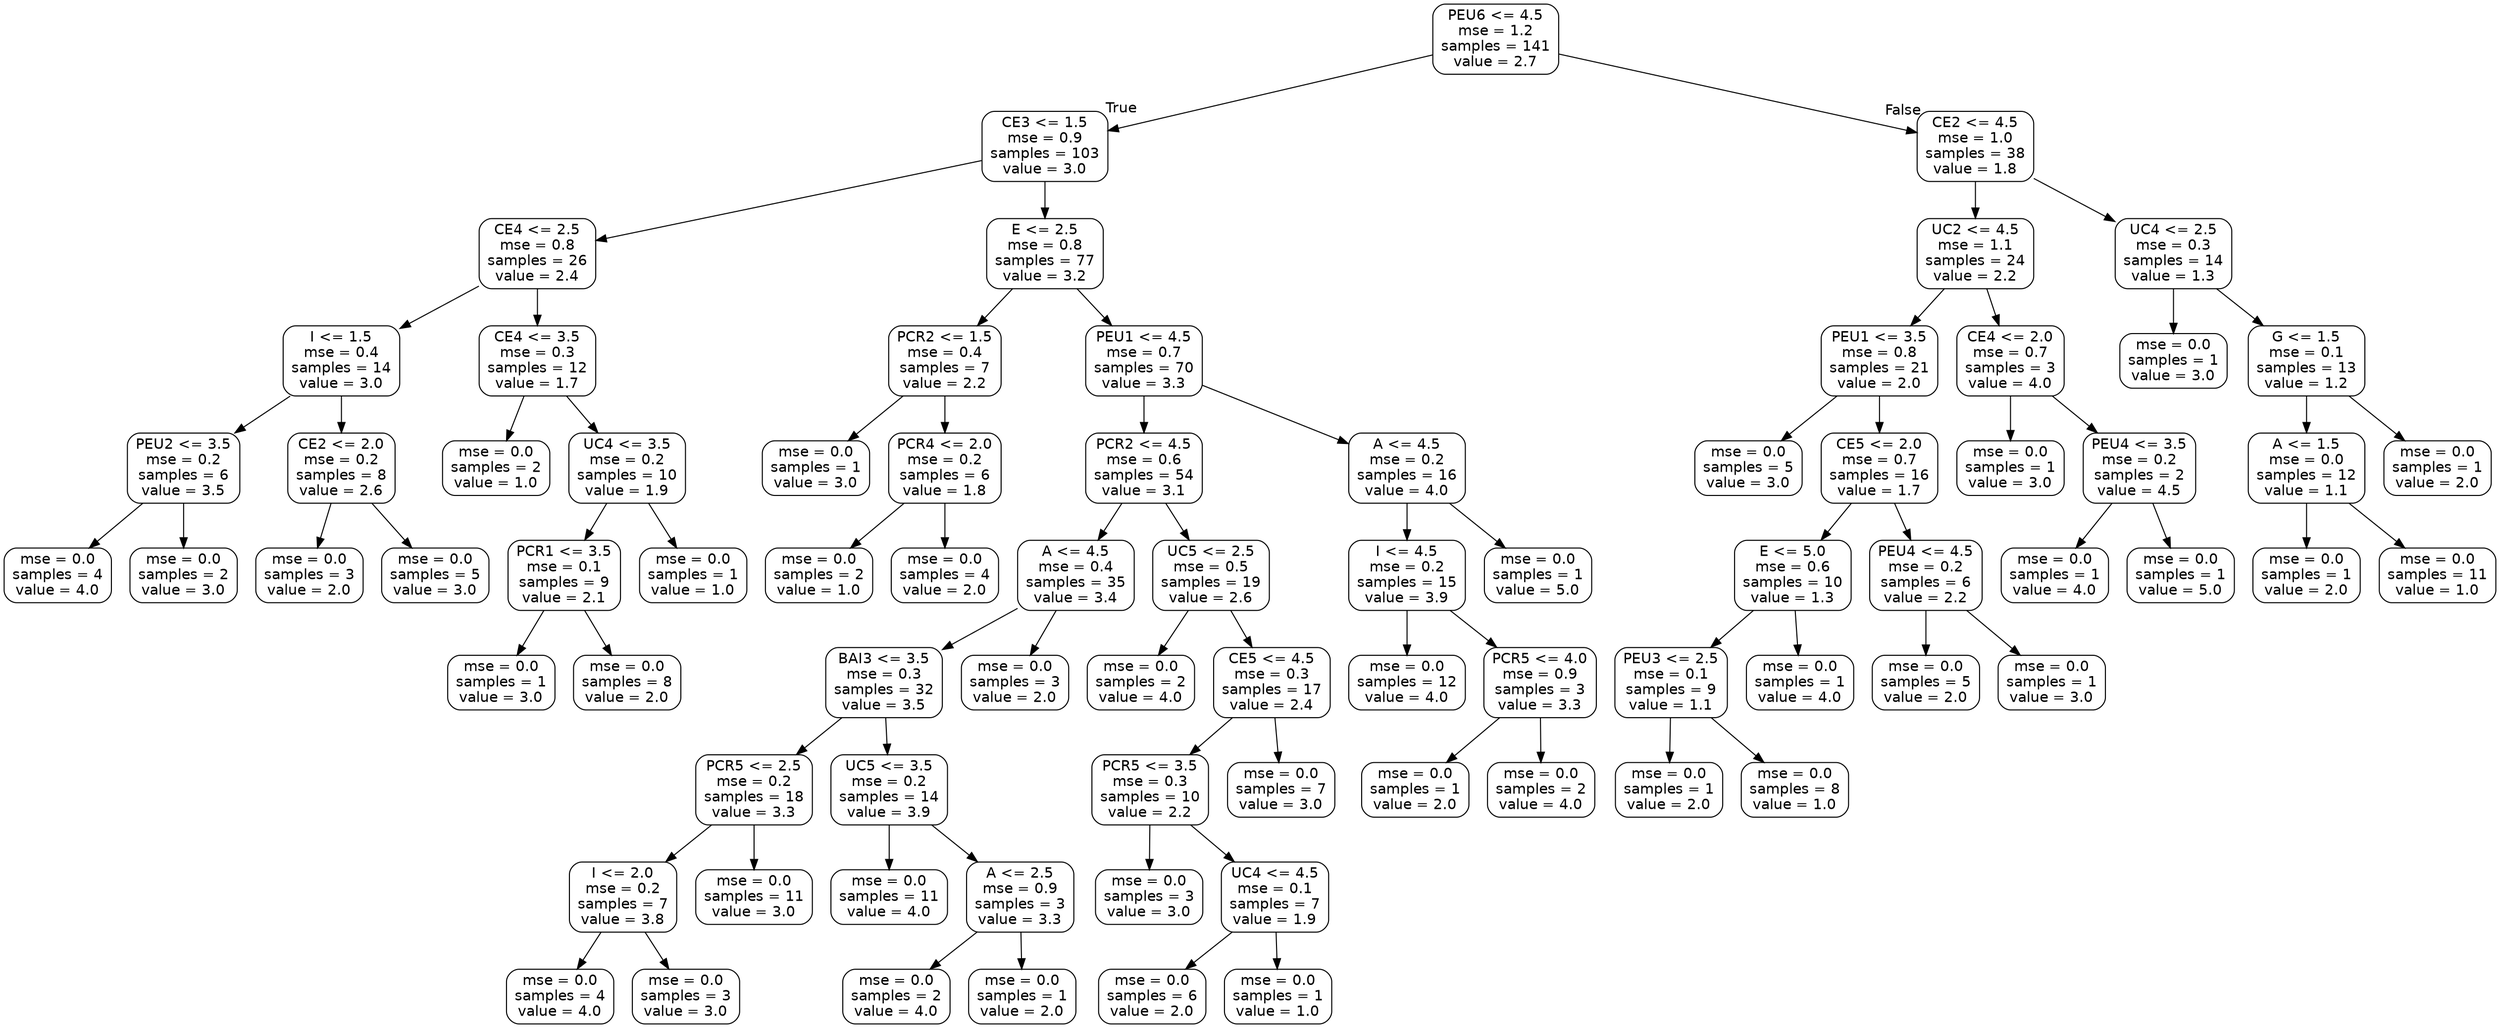 digraph Tree {
node [shape=box, style="rounded", color="black", fontname=helvetica] ;
edge [fontname=helvetica] ;
0 [label="PEU6 <= 4.5\nmse = 1.2\nsamples = 141\nvalue = 2.7"] ;
1 [label="CE3 <= 1.5\nmse = 0.9\nsamples = 103\nvalue = 3.0"] ;
0 -> 1 [labeldistance=2.5, labelangle=45, headlabel="True"] ;
2 [label="CE4 <= 2.5\nmse = 0.8\nsamples = 26\nvalue = 2.4"] ;
1 -> 2 ;
3 [label="I <= 1.5\nmse = 0.4\nsamples = 14\nvalue = 3.0"] ;
2 -> 3 ;
4 [label="PEU2 <= 3.5\nmse = 0.2\nsamples = 6\nvalue = 3.5"] ;
3 -> 4 ;
5 [label="mse = 0.0\nsamples = 4\nvalue = 4.0"] ;
4 -> 5 ;
6 [label="mse = 0.0\nsamples = 2\nvalue = 3.0"] ;
4 -> 6 ;
7 [label="CE2 <= 2.0\nmse = 0.2\nsamples = 8\nvalue = 2.6"] ;
3 -> 7 ;
8 [label="mse = 0.0\nsamples = 3\nvalue = 2.0"] ;
7 -> 8 ;
9 [label="mse = 0.0\nsamples = 5\nvalue = 3.0"] ;
7 -> 9 ;
10 [label="CE4 <= 3.5\nmse = 0.3\nsamples = 12\nvalue = 1.7"] ;
2 -> 10 ;
11 [label="mse = 0.0\nsamples = 2\nvalue = 1.0"] ;
10 -> 11 ;
12 [label="UC4 <= 3.5\nmse = 0.2\nsamples = 10\nvalue = 1.9"] ;
10 -> 12 ;
13 [label="PCR1 <= 3.5\nmse = 0.1\nsamples = 9\nvalue = 2.1"] ;
12 -> 13 ;
14 [label="mse = 0.0\nsamples = 1\nvalue = 3.0"] ;
13 -> 14 ;
15 [label="mse = 0.0\nsamples = 8\nvalue = 2.0"] ;
13 -> 15 ;
16 [label="mse = 0.0\nsamples = 1\nvalue = 1.0"] ;
12 -> 16 ;
17 [label="E <= 2.5\nmse = 0.8\nsamples = 77\nvalue = 3.2"] ;
1 -> 17 ;
18 [label="PCR2 <= 1.5\nmse = 0.4\nsamples = 7\nvalue = 2.2"] ;
17 -> 18 ;
19 [label="mse = 0.0\nsamples = 1\nvalue = 3.0"] ;
18 -> 19 ;
20 [label="PCR4 <= 2.0\nmse = 0.2\nsamples = 6\nvalue = 1.8"] ;
18 -> 20 ;
21 [label="mse = 0.0\nsamples = 2\nvalue = 1.0"] ;
20 -> 21 ;
22 [label="mse = 0.0\nsamples = 4\nvalue = 2.0"] ;
20 -> 22 ;
23 [label="PEU1 <= 4.5\nmse = 0.7\nsamples = 70\nvalue = 3.3"] ;
17 -> 23 ;
24 [label="PCR2 <= 4.5\nmse = 0.6\nsamples = 54\nvalue = 3.1"] ;
23 -> 24 ;
25 [label="A <= 4.5\nmse = 0.4\nsamples = 35\nvalue = 3.4"] ;
24 -> 25 ;
26 [label="BAI3 <= 3.5\nmse = 0.3\nsamples = 32\nvalue = 3.5"] ;
25 -> 26 ;
27 [label="PCR5 <= 2.5\nmse = 0.2\nsamples = 18\nvalue = 3.3"] ;
26 -> 27 ;
28 [label="I <= 2.0\nmse = 0.2\nsamples = 7\nvalue = 3.8"] ;
27 -> 28 ;
29 [label="mse = 0.0\nsamples = 4\nvalue = 4.0"] ;
28 -> 29 ;
30 [label="mse = 0.0\nsamples = 3\nvalue = 3.0"] ;
28 -> 30 ;
31 [label="mse = 0.0\nsamples = 11\nvalue = 3.0"] ;
27 -> 31 ;
32 [label="UC5 <= 3.5\nmse = 0.2\nsamples = 14\nvalue = 3.9"] ;
26 -> 32 ;
33 [label="mse = 0.0\nsamples = 11\nvalue = 4.0"] ;
32 -> 33 ;
34 [label="A <= 2.5\nmse = 0.9\nsamples = 3\nvalue = 3.3"] ;
32 -> 34 ;
35 [label="mse = 0.0\nsamples = 2\nvalue = 4.0"] ;
34 -> 35 ;
36 [label="mse = 0.0\nsamples = 1\nvalue = 2.0"] ;
34 -> 36 ;
37 [label="mse = 0.0\nsamples = 3\nvalue = 2.0"] ;
25 -> 37 ;
38 [label="UC5 <= 2.5\nmse = 0.5\nsamples = 19\nvalue = 2.6"] ;
24 -> 38 ;
39 [label="mse = 0.0\nsamples = 2\nvalue = 4.0"] ;
38 -> 39 ;
40 [label="CE5 <= 4.5\nmse = 0.3\nsamples = 17\nvalue = 2.4"] ;
38 -> 40 ;
41 [label="PCR5 <= 3.5\nmse = 0.3\nsamples = 10\nvalue = 2.2"] ;
40 -> 41 ;
42 [label="mse = 0.0\nsamples = 3\nvalue = 3.0"] ;
41 -> 42 ;
43 [label="UC4 <= 4.5\nmse = 0.1\nsamples = 7\nvalue = 1.9"] ;
41 -> 43 ;
44 [label="mse = 0.0\nsamples = 6\nvalue = 2.0"] ;
43 -> 44 ;
45 [label="mse = 0.0\nsamples = 1\nvalue = 1.0"] ;
43 -> 45 ;
46 [label="mse = 0.0\nsamples = 7\nvalue = 3.0"] ;
40 -> 46 ;
47 [label="A <= 4.5\nmse = 0.2\nsamples = 16\nvalue = 4.0"] ;
23 -> 47 ;
48 [label="I <= 4.5\nmse = 0.2\nsamples = 15\nvalue = 3.9"] ;
47 -> 48 ;
49 [label="mse = 0.0\nsamples = 12\nvalue = 4.0"] ;
48 -> 49 ;
50 [label="PCR5 <= 4.0\nmse = 0.9\nsamples = 3\nvalue = 3.3"] ;
48 -> 50 ;
51 [label="mse = 0.0\nsamples = 1\nvalue = 2.0"] ;
50 -> 51 ;
52 [label="mse = 0.0\nsamples = 2\nvalue = 4.0"] ;
50 -> 52 ;
53 [label="mse = 0.0\nsamples = 1\nvalue = 5.0"] ;
47 -> 53 ;
54 [label="CE2 <= 4.5\nmse = 1.0\nsamples = 38\nvalue = 1.8"] ;
0 -> 54 [labeldistance=2.5, labelangle=-45, headlabel="False"] ;
55 [label="UC2 <= 4.5\nmse = 1.1\nsamples = 24\nvalue = 2.2"] ;
54 -> 55 ;
56 [label="PEU1 <= 3.5\nmse = 0.8\nsamples = 21\nvalue = 2.0"] ;
55 -> 56 ;
57 [label="mse = 0.0\nsamples = 5\nvalue = 3.0"] ;
56 -> 57 ;
58 [label="CE5 <= 2.0\nmse = 0.7\nsamples = 16\nvalue = 1.7"] ;
56 -> 58 ;
59 [label="E <= 5.0\nmse = 0.6\nsamples = 10\nvalue = 1.3"] ;
58 -> 59 ;
60 [label="PEU3 <= 2.5\nmse = 0.1\nsamples = 9\nvalue = 1.1"] ;
59 -> 60 ;
61 [label="mse = 0.0\nsamples = 1\nvalue = 2.0"] ;
60 -> 61 ;
62 [label="mse = 0.0\nsamples = 8\nvalue = 1.0"] ;
60 -> 62 ;
63 [label="mse = 0.0\nsamples = 1\nvalue = 4.0"] ;
59 -> 63 ;
64 [label="PEU4 <= 4.5\nmse = 0.2\nsamples = 6\nvalue = 2.2"] ;
58 -> 64 ;
65 [label="mse = 0.0\nsamples = 5\nvalue = 2.0"] ;
64 -> 65 ;
66 [label="mse = 0.0\nsamples = 1\nvalue = 3.0"] ;
64 -> 66 ;
67 [label="CE4 <= 2.0\nmse = 0.7\nsamples = 3\nvalue = 4.0"] ;
55 -> 67 ;
68 [label="mse = 0.0\nsamples = 1\nvalue = 3.0"] ;
67 -> 68 ;
69 [label="PEU4 <= 3.5\nmse = 0.2\nsamples = 2\nvalue = 4.5"] ;
67 -> 69 ;
70 [label="mse = 0.0\nsamples = 1\nvalue = 4.0"] ;
69 -> 70 ;
71 [label="mse = 0.0\nsamples = 1\nvalue = 5.0"] ;
69 -> 71 ;
72 [label="UC4 <= 2.5\nmse = 0.3\nsamples = 14\nvalue = 1.3"] ;
54 -> 72 ;
73 [label="mse = 0.0\nsamples = 1\nvalue = 3.0"] ;
72 -> 73 ;
74 [label="G <= 1.5\nmse = 0.1\nsamples = 13\nvalue = 1.2"] ;
72 -> 74 ;
75 [label="A <= 1.5\nmse = 0.0\nsamples = 12\nvalue = 1.1"] ;
74 -> 75 ;
76 [label="mse = 0.0\nsamples = 1\nvalue = 2.0"] ;
75 -> 76 ;
77 [label="mse = 0.0\nsamples = 11\nvalue = 1.0"] ;
75 -> 77 ;
78 [label="mse = 0.0\nsamples = 1\nvalue = 2.0"] ;
74 -> 78 ;
}